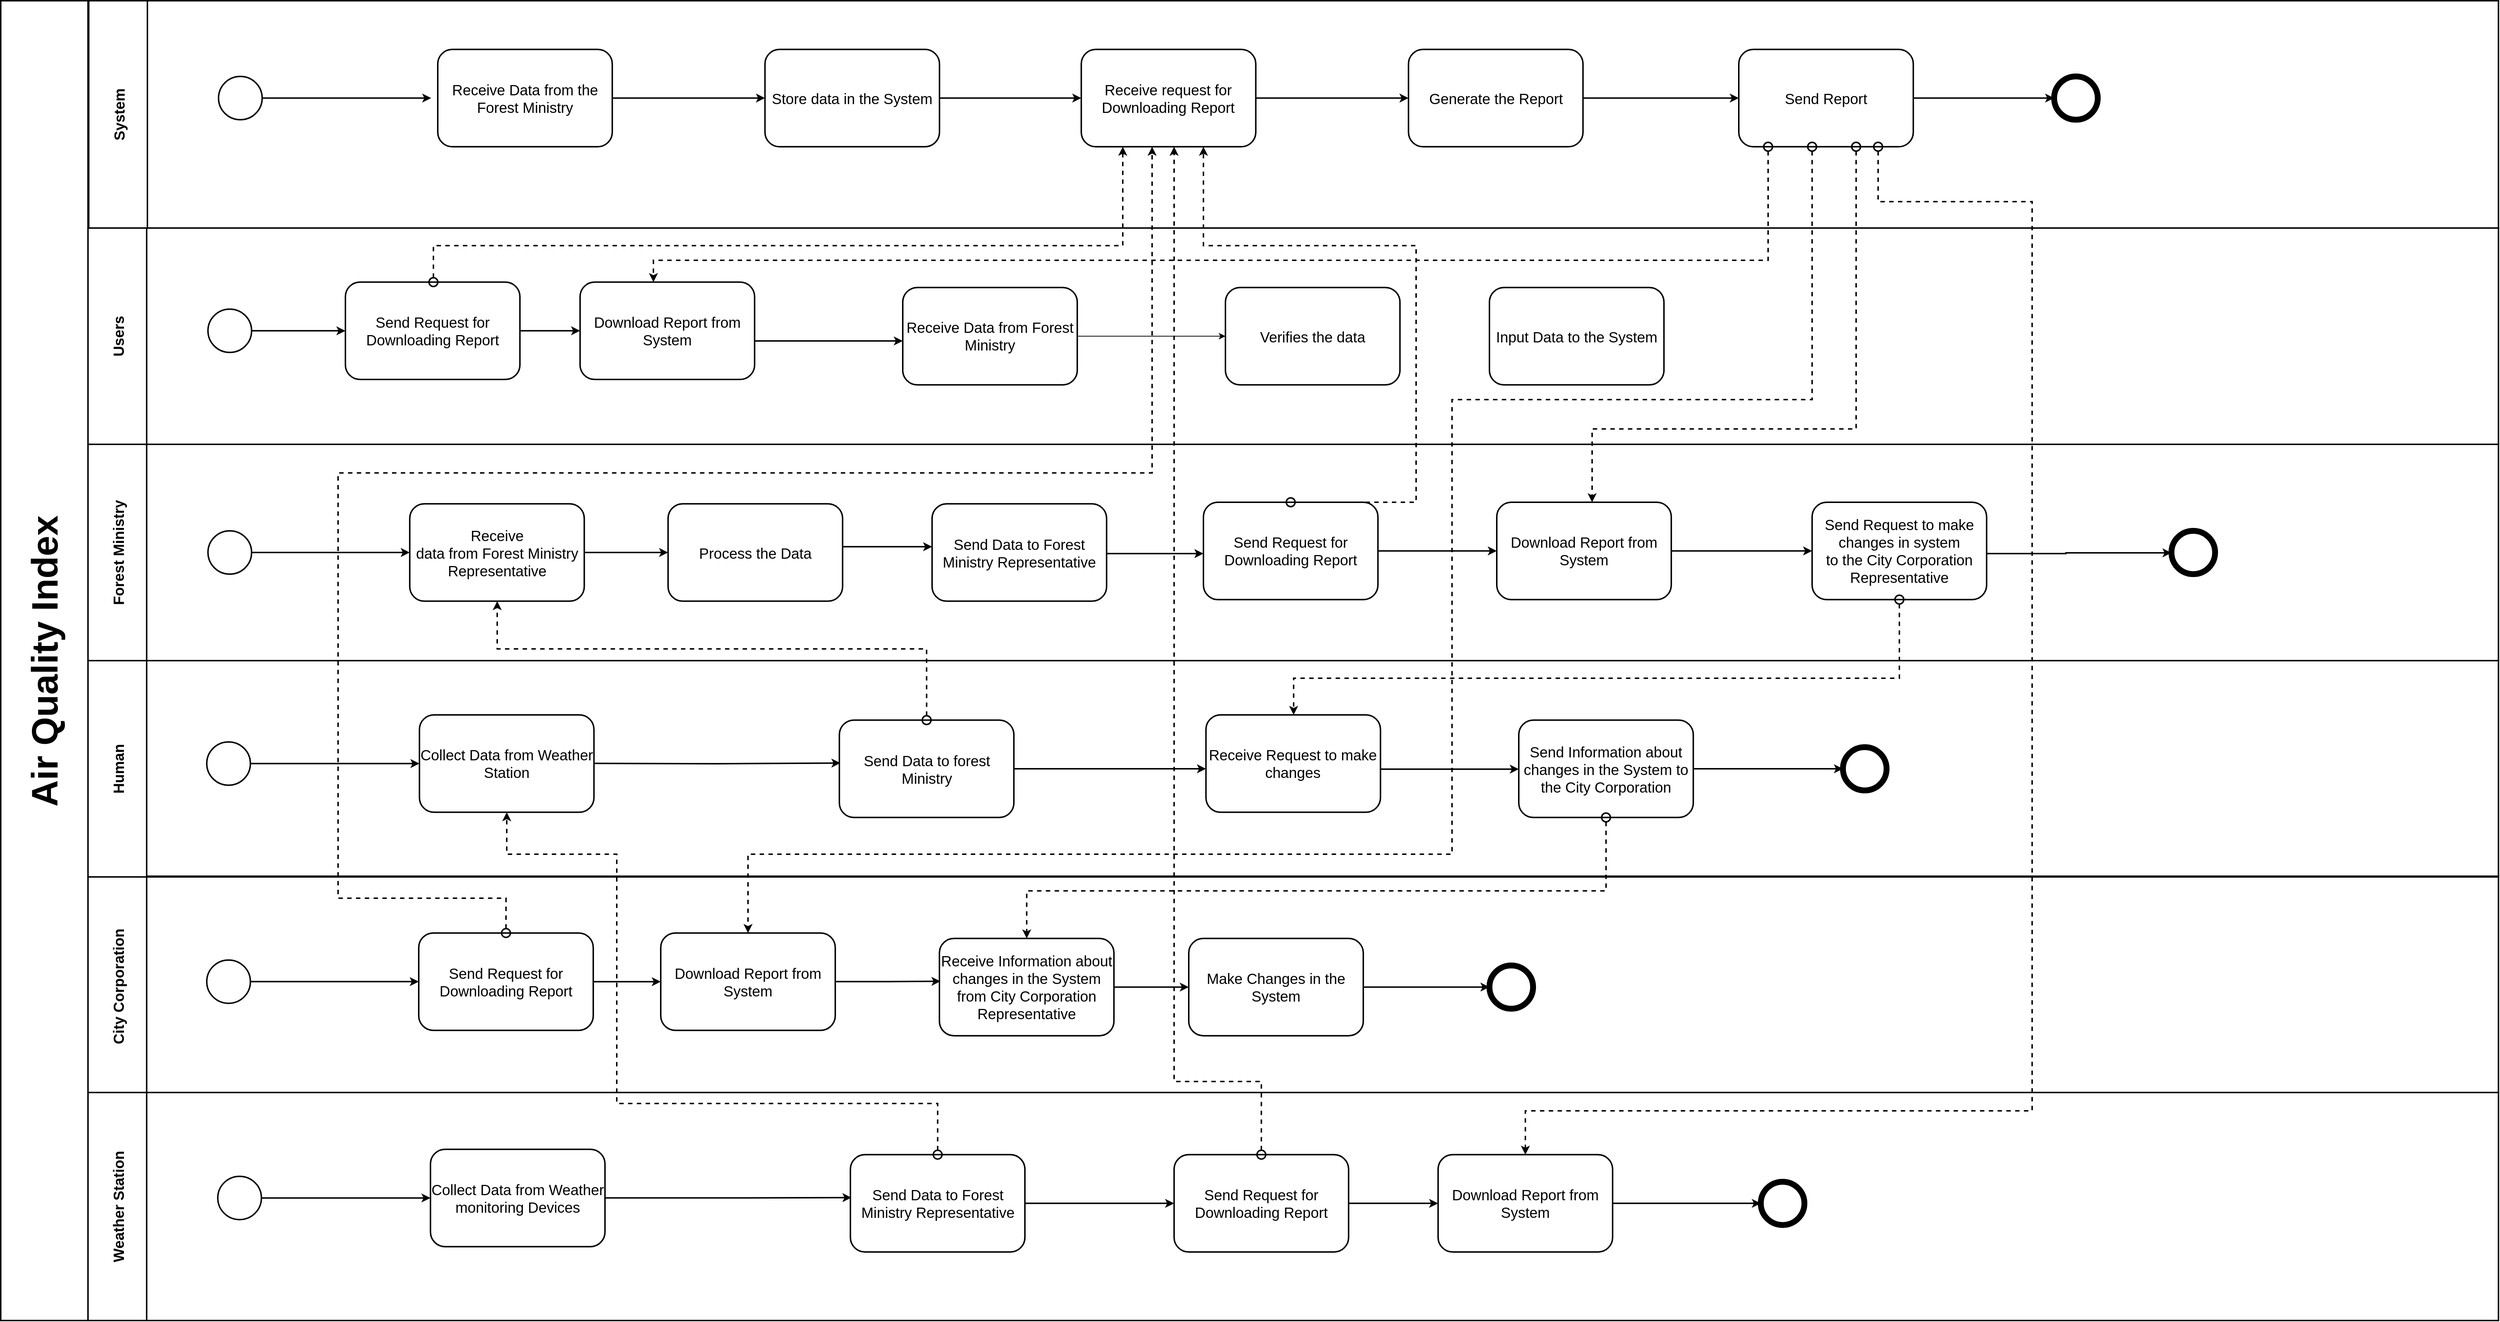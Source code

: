 <mxfile version="20.2.7" type="github">
  <diagram id="EGwHfUXkq1iX7QBWrGjY" name="Page-1">
    <mxGraphModel dx="5774" dy="4311" grid="1" gridSize="10" guides="1" tooltips="1" connect="1" arrows="1" fold="1" page="1" pageScale="1" pageWidth="850" pageHeight="1100" math="0" shadow="0">
      <root>
        <mxCell id="0" />
        <mxCell id="1" parent="0" />
        <mxCell id="iRim4rE5BtQ3diBmJA8j-1" value="Users" style="swimlane;horizontal=0;startSize=80;strokeWidth=2;fontSize=20;" vertex="1" parent="1">
          <mxGeometry x="288.983" y="-444" width="3286.907" height="295" as="geometry" />
        </mxCell>
        <mxCell id="iRim4rE5BtQ3diBmJA8j-2" style="edgeStyle=orthogonalEdgeStyle;shape=connector;rounded=0;orthogonalLoop=1;jettySize=auto;html=1;exitX=1;exitY=0.5;exitDx=0;exitDy=0;exitPerimeter=0;labelBackgroundColor=default;fontFamily=Helvetica;fontSize=11;fontColor=default;startArrow=none;startFill=0;endArrow=classic;strokeColor=default;strokeWidth=2;" edge="1" parent="iRim4rE5BtQ3diBmJA8j-1" source="iRim4rE5BtQ3diBmJA8j-3" target="iRim4rE5BtQ3diBmJA8j-7">
          <mxGeometry relative="1" as="geometry" />
        </mxCell>
        <mxCell id="iRim4rE5BtQ3diBmJA8j-3" value="" style="strokeWidth=2;html=1;shape=mxgraph.flowchart.start_2;whiteSpace=wrap;" vertex="1" parent="iRim4rE5BtQ3diBmJA8j-1">
          <mxGeometry x="163.602" y="110.625" width="59.492" height="59" as="geometry" />
        </mxCell>
        <mxCell id="iRim4rE5BtQ3diBmJA8j-4" value="&lt;span style=&quot;font-size: 20px;&quot;&gt;Download Report from System&lt;/span&gt;" style="rounded=1;whiteSpace=wrap;html=1;strokeWidth=2;" vertex="1" parent="iRim4rE5BtQ3diBmJA8j-1">
          <mxGeometry x="671.017" y="73.75" width="237.966" height="132.75" as="geometry" />
        </mxCell>
        <mxCell id="iRim4rE5BtQ3diBmJA8j-5" style="edgeStyle=orthogonalEdgeStyle;rounded=0;orthogonalLoop=1;jettySize=auto;html=1;strokeWidth=2;" edge="1" parent="iRim4rE5BtQ3diBmJA8j-1" source="iRim4rE5BtQ3diBmJA8j-4" target="iRim4rE5BtQ3diBmJA8j-9">
          <mxGeometry relative="1" as="geometry">
            <mxPoint x="1081.017" y="144" as="targetPoint" />
            <Array as="points">
              <mxPoint x="1081" y="154" />
              <mxPoint x="1081" y="154" />
            </Array>
          </mxGeometry>
        </mxCell>
        <mxCell id="iRim4rE5BtQ3diBmJA8j-6" style="edgeStyle=orthogonalEdgeStyle;shape=connector;rounded=0;orthogonalLoop=1;jettySize=auto;html=1;exitX=1;exitY=0.5;exitDx=0;exitDy=0;entryX=0;entryY=0.5;entryDx=0;entryDy=0;labelBackgroundColor=default;fontFamily=Helvetica;fontSize=11;fontColor=default;startArrow=none;startFill=0;endArrow=classic;strokeColor=default;strokeWidth=2;" edge="1" parent="iRim4rE5BtQ3diBmJA8j-1" source="iRim4rE5BtQ3diBmJA8j-7" target="iRim4rE5BtQ3diBmJA8j-4">
          <mxGeometry relative="1" as="geometry" />
        </mxCell>
        <mxCell id="iRim4rE5BtQ3diBmJA8j-7" value="&lt;span style=&quot;font-size: 20px;&quot;&gt;Send Request for Downloading Report&lt;/span&gt;" style="rounded=1;whiteSpace=wrap;html=1;strokeWidth=2;" vertex="1" parent="iRim4rE5BtQ3diBmJA8j-1">
          <mxGeometry x="351.013" y="73.75" width="237.966" height="132.75" as="geometry" />
        </mxCell>
        <mxCell id="iRim4rE5BtQ3diBmJA8j-8" style="edgeStyle=orthogonalEdgeStyle;rounded=0;orthogonalLoop=1;jettySize=auto;html=1;exitX=1;exitY=0.5;exitDx=0;exitDy=0;" edge="1" parent="iRim4rE5BtQ3diBmJA8j-1" source="iRim4rE5BtQ3diBmJA8j-9" target="iRim4rE5BtQ3diBmJA8j-10">
          <mxGeometry relative="1" as="geometry" />
        </mxCell>
        <mxCell id="iRim4rE5BtQ3diBmJA8j-9" value="&lt;span style=&quot;font-size: 20px;&quot;&gt;Receive Data from Forest Ministry&lt;/span&gt;" style="rounded=1;whiteSpace=wrap;html=1;strokeWidth=2;" vertex="1" parent="iRim4rE5BtQ3diBmJA8j-1">
          <mxGeometry x="1111.017" y="81.12" width="237.966" height="132.75" as="geometry" />
        </mxCell>
        <mxCell id="iRim4rE5BtQ3diBmJA8j-10" value="&lt;span style=&quot;font-size: 20px;&quot;&gt;Verifies the data&lt;/span&gt;" style="rounded=1;whiteSpace=wrap;html=1;strokeWidth=2;" vertex="1" parent="iRim4rE5BtQ3diBmJA8j-1">
          <mxGeometry x="1551.017" y="81.13" width="237.966" height="132.75" as="geometry" />
        </mxCell>
        <mxCell id="iRim4rE5BtQ3diBmJA8j-11" value="&lt;span style=&quot;font-size: 20px;&quot;&gt;Input Data to the System&lt;/span&gt;" style="rounded=1;whiteSpace=wrap;html=1;strokeWidth=2;" vertex="1" parent="iRim4rE5BtQ3diBmJA8j-1">
          <mxGeometry x="1911.017" y="81.13" width="237.966" height="132.75" as="geometry" />
        </mxCell>
        <mxCell id="iRim4rE5BtQ3diBmJA8j-12" value="Weather Station" style="swimlane;horizontal=0;startSize=80;fillStyle=solid;strokeWidth=2;fontSize=20;fontStyle=1" vertex="1" parent="1">
          <mxGeometry x="288.983" y="735" width="3286.91" height="311" as="geometry" />
        </mxCell>
        <mxCell id="iRim4rE5BtQ3diBmJA8j-13" style="edgeStyle=orthogonalEdgeStyle;rounded=0;orthogonalLoop=1;jettySize=auto;html=1;entryX=0;entryY=0.5;entryDx=0;entryDy=0;strokeWidth=2;" edge="1" parent="iRim4rE5BtQ3diBmJA8j-12" source="iRim4rE5BtQ3diBmJA8j-14" target="iRim4rE5BtQ3diBmJA8j-16">
          <mxGeometry relative="1" as="geometry" />
        </mxCell>
        <mxCell id="iRim4rE5BtQ3diBmJA8j-14" value="" style="strokeWidth=2;html=1;shape=mxgraph.flowchart.start_2;whiteSpace=wrap;" vertex="1" parent="iRim4rE5BtQ3diBmJA8j-12">
          <mxGeometry x="176.987" y="114.313" width="59.492" height="59" as="geometry" />
        </mxCell>
        <mxCell id="iRim4rE5BtQ3diBmJA8j-15" style="edgeStyle=orthogonalEdgeStyle;rounded=0;orthogonalLoop=1;jettySize=auto;html=1;entryX=0.006;entryY=0.441;entryDx=0;entryDy=0;entryPerimeter=0;strokeWidth=2;" edge="1" parent="iRim4rE5BtQ3diBmJA8j-12" source="iRim4rE5BtQ3diBmJA8j-16" target="iRim4rE5BtQ3diBmJA8j-18">
          <mxGeometry relative="1" as="geometry" />
        </mxCell>
        <mxCell id="iRim4rE5BtQ3diBmJA8j-16" value="&lt;font style=&quot;font-size: 20px;&quot;&gt;Collect Data from Weather monitoring Devices&lt;/font&gt;" style="rounded=1;whiteSpace=wrap;html=1;strokeWidth=2;" vertex="1" parent="iRim4rE5BtQ3diBmJA8j-12">
          <mxGeometry x="467.008" y="77.438" width="237.966" height="132.75" as="geometry" />
        </mxCell>
        <mxCell id="iRim4rE5BtQ3diBmJA8j-17" style="edgeStyle=orthogonalEdgeStyle;rounded=0;orthogonalLoop=1;jettySize=auto;html=1;strokeWidth=2;" edge="1" parent="iRim4rE5BtQ3diBmJA8j-12" source="iRim4rE5BtQ3diBmJA8j-18" target="iRim4rE5BtQ3diBmJA8j-21">
          <mxGeometry relative="1" as="geometry">
            <mxPoint x="1502.16" y="150.845" as="targetPoint" />
          </mxGeometry>
        </mxCell>
        <mxCell id="iRim4rE5BtQ3diBmJA8j-18" value="&lt;font style=&quot;font-size: 20px;&quot;&gt;Send Data to Forest Ministry Representative&lt;/font&gt;" style="rounded=1;whiteSpace=wrap;html=1;strokeWidth=2;" vertex="1" parent="iRim4rE5BtQ3diBmJA8j-12">
          <mxGeometry x="1039.614" y="84.812" width="237.966" height="132.75" as="geometry" />
        </mxCell>
        <mxCell id="iRim4rE5BtQ3diBmJA8j-19" value="&lt;font style=&quot;font-size: 20px;&quot;&gt;Download Report from System&lt;/font&gt;" style="rounded=1;whiteSpace=wrap;html=1;strokeWidth=2;" vertex="1" parent="iRim4rE5BtQ3diBmJA8j-12">
          <mxGeometry x="1841.013" y="84.81" width="237.966" height="132.75" as="geometry" />
        </mxCell>
        <mxCell id="iRim4rE5BtQ3diBmJA8j-20" style="edgeStyle=orthogonalEdgeStyle;rounded=0;orthogonalLoop=1;jettySize=auto;html=1;strokeWidth=2;" edge="1" parent="iRim4rE5BtQ3diBmJA8j-12" source="iRim4rE5BtQ3diBmJA8j-19" target="iRim4rE5BtQ3diBmJA8j-23">
          <mxGeometry relative="1" as="geometry">
            <mxPoint x="2242.447" y="150.728" as="targetPoint" />
          </mxGeometry>
        </mxCell>
        <mxCell id="iRim4rE5BtQ3diBmJA8j-21" value="&lt;font style=&quot;font-size: 20px;&quot;&gt;Send Request for Downloading Report&lt;/font&gt;" style="rounded=1;whiteSpace=wrap;html=1;strokeWidth=2;" vertex="1" parent="iRim4rE5BtQ3diBmJA8j-12">
          <mxGeometry x="1481.013" y="84.81" width="237.966" height="132.75" as="geometry" />
        </mxCell>
        <mxCell id="iRim4rE5BtQ3diBmJA8j-22" style="edgeStyle=orthogonalEdgeStyle;rounded=0;orthogonalLoop=1;jettySize=auto;html=1;strokeWidth=2;" edge="1" parent="iRim4rE5BtQ3diBmJA8j-12" source="iRim4rE5BtQ3diBmJA8j-21" target="iRim4rE5BtQ3diBmJA8j-19">
          <mxGeometry relative="1" as="geometry">
            <mxPoint x="1482.036" y="-278.965" as="sourcePoint" />
            <mxPoint x="1532.034" y="-272.63" as="targetPoint" />
          </mxGeometry>
        </mxCell>
        <mxCell id="iRim4rE5BtQ3diBmJA8j-23" value="" style="strokeWidth=8;html=1;shape=mxgraph.flowchart.start_2;whiteSpace=wrap;" vertex="1" parent="iRim4rE5BtQ3diBmJA8j-12">
          <mxGeometry x="2281.021" y="121.69" width="59.492" height="59" as="geometry" />
        </mxCell>
        <mxCell id="iRim4rE5BtQ3diBmJA8j-24" value="City Corporation " style="swimlane;horizontal=0;startSize=80;strokeWidth=2;fontSize=20;" vertex="1" parent="1">
          <mxGeometry x="288.983" y="440" width="3286.907" height="295" as="geometry" />
        </mxCell>
        <mxCell id="iRim4rE5BtQ3diBmJA8j-25" value="" style="strokeWidth=2;html=1;shape=mxgraph.flowchart.start_2;whiteSpace=wrap;" vertex="1" parent="iRim4rE5BtQ3diBmJA8j-24">
          <mxGeometry x="161.952" y="114.315" width="59.492" height="59" as="geometry" />
        </mxCell>
        <mxCell id="iRim4rE5BtQ3diBmJA8j-26" value="" style="strokeWidth=8;html=1;shape=mxgraph.flowchart.start_2;whiteSpace=wrap;" vertex="1" parent="iRim4rE5BtQ3diBmJA8j-24">
          <mxGeometry x="1911.021" y="121.69" width="59.492" height="59" as="geometry" />
        </mxCell>
        <mxCell id="iRim4rE5BtQ3diBmJA8j-27" value="&lt;font style=&quot;font-size: 20px;&quot;&gt;Download Report from System&lt;/font&gt;" style="rounded=1;whiteSpace=wrap;html=1;strokeWidth=2;" vertex="1" parent="iRim4rE5BtQ3diBmJA8j-24">
          <mxGeometry x="781.013" y="77.44" width="237.966" height="132.75" as="geometry" />
        </mxCell>
        <mxCell id="iRim4rE5BtQ3diBmJA8j-28" style="edgeStyle=orthogonalEdgeStyle;rounded=0;orthogonalLoop=1;jettySize=auto;html=1;strokeWidth=2;" edge="1" parent="iRim4rE5BtQ3diBmJA8j-24" source="iRim4rE5BtQ3diBmJA8j-25" target="iRim4rE5BtQ3diBmJA8j-34">
          <mxGeometry relative="1" as="geometry">
            <mxPoint x="411.017" y="144" as="targetPoint" />
          </mxGeometry>
        </mxCell>
        <mxCell id="iRim4rE5BtQ3diBmJA8j-29" style="edgeStyle=orthogonalEdgeStyle;rounded=0;orthogonalLoop=1;jettySize=auto;html=1;strokeWidth=2;" edge="1" parent="iRim4rE5BtQ3diBmJA8j-24" source="iRim4rE5BtQ3diBmJA8j-30" target="iRim4rE5BtQ3diBmJA8j-32">
          <mxGeometry relative="1" as="geometry">
            <mxPoint x="1501.017" y="151" as="targetPoint" />
          </mxGeometry>
        </mxCell>
        <mxCell id="iRim4rE5BtQ3diBmJA8j-30" value="&lt;font style=&quot;font-size: 20px;&quot;&gt;Receive Information about changes in the System from City Corporation Representative&lt;/font&gt;" style="rounded=1;whiteSpace=wrap;html=1;strokeWidth=2;" vertex="1" parent="iRim4rE5BtQ3diBmJA8j-24">
          <mxGeometry x="1161.019" y="84.815" width="237.966" height="132.75" as="geometry" />
        </mxCell>
        <mxCell id="iRim4rE5BtQ3diBmJA8j-31" style="edgeStyle=orthogonalEdgeStyle;rounded=0;orthogonalLoop=1;jettySize=auto;html=1;entryX=0.006;entryY=0.441;entryDx=0;entryDy=0;entryPerimeter=0;strokeWidth=2;" edge="1" parent="iRim4rE5BtQ3diBmJA8j-24" source="iRim4rE5BtQ3diBmJA8j-27" target="iRim4rE5BtQ3diBmJA8j-30">
          <mxGeometry relative="1" as="geometry" />
        </mxCell>
        <mxCell id="iRim4rE5BtQ3diBmJA8j-32" value="&lt;font style=&quot;font-size: 20px;&quot;&gt;Make Changes in the System&lt;/font&gt;" style="rounded=1;whiteSpace=wrap;html=1;strokeWidth=2;" vertex="1" parent="iRim4rE5BtQ3diBmJA8j-24">
          <mxGeometry x="1501.019" y="84.815" width="237.966" height="132.75" as="geometry" />
        </mxCell>
        <mxCell id="iRim4rE5BtQ3diBmJA8j-33" style="edgeStyle=orthogonalEdgeStyle;rounded=0;orthogonalLoop=1;jettySize=auto;html=1;strokeWidth=2;" edge="1" parent="iRim4rE5BtQ3diBmJA8j-24" source="iRim4rE5BtQ3diBmJA8j-32" target="iRim4rE5BtQ3diBmJA8j-26">
          <mxGeometry relative="1" as="geometry">
            <mxPoint x="1751.015" y="150.6" as="sourcePoint" />
            <mxPoint x="1891.017" y="151" as="targetPoint" />
          </mxGeometry>
        </mxCell>
        <mxCell id="iRim4rE5BtQ3diBmJA8j-34" value="&lt;font style=&quot;font-size: 20px;&quot;&gt;Send Request for Downloading Report&lt;/font&gt;" style="rounded=1;whiteSpace=wrap;html=1;strokeWidth=2;" vertex="1" parent="iRim4rE5BtQ3diBmJA8j-24">
          <mxGeometry x="451.013" y="77.44" width="237.966" height="132.75" as="geometry" />
        </mxCell>
        <mxCell id="iRim4rE5BtQ3diBmJA8j-35" style="edgeStyle=orthogonalEdgeStyle;rounded=0;orthogonalLoop=1;jettySize=auto;html=1;strokeWidth=2;" edge="1" parent="iRim4rE5BtQ3diBmJA8j-24" source="iRim4rE5BtQ3diBmJA8j-34" target="iRim4rE5BtQ3diBmJA8j-27">
          <mxGeometry relative="1" as="geometry">
            <mxPoint x="711.019" y="153.665" as="sourcePoint" />
            <mxPoint x="761.017" y="160" as="targetPoint" />
          </mxGeometry>
        </mxCell>
        <mxCell id="iRim4rE5BtQ3diBmJA8j-36" value="Human" style="swimlane;horizontal=0;startSize=80;strokeWidth=2;fontSize=20;" vertex="1" parent="1">
          <mxGeometry x="288.983" y="146" width="3286.907" height="295" as="geometry" />
        </mxCell>
        <mxCell id="iRim4rE5BtQ3diBmJA8j-37" value="" style="strokeWidth=2;html=1;shape=mxgraph.flowchart.start_2;whiteSpace=wrap;" vertex="1" parent="iRim4rE5BtQ3diBmJA8j-36">
          <mxGeometry x="161.952" y="110.875" width="59.492" height="59" as="geometry" />
        </mxCell>
        <mxCell id="iRim4rE5BtQ3diBmJA8j-38" style="edgeStyle=orthogonalEdgeStyle;rounded=0;orthogonalLoop=1;jettySize=auto;html=1;entryX=0;entryY=0.5;entryDx=0;entryDy=0;strokeWidth=2;" edge="1" parent="iRim4rE5BtQ3diBmJA8j-36" source="iRim4rE5BtQ3diBmJA8j-37" target="iRim4rE5BtQ3diBmJA8j-39">
          <mxGeometry relative="1" as="geometry" />
        </mxCell>
        <mxCell id="iRim4rE5BtQ3diBmJA8j-39" value="&lt;font style=&quot;font-size: 20px;&quot;&gt;Collect Data from Weather Station&lt;/font&gt;" style="rounded=1;whiteSpace=wrap;html=1;strokeWidth=2;" vertex="1" parent="iRim4rE5BtQ3diBmJA8j-36">
          <mxGeometry x="451.973" y="74.0" width="237.966" height="132.75" as="geometry" />
        </mxCell>
        <mxCell id="iRim4rE5BtQ3diBmJA8j-40" style="edgeStyle=orthogonalEdgeStyle;rounded=0;orthogonalLoop=1;jettySize=auto;html=1;entryX=0.006;entryY=0.441;entryDx=0;entryDy=0;entryPerimeter=0;strokeWidth=2;" edge="1" parent="iRim4rE5BtQ3diBmJA8j-36" target="iRim4rE5BtQ3diBmJA8j-41">
          <mxGeometry relative="1" as="geometry">
            <mxPoint x="689.939" y="140.075" as="sourcePoint" />
          </mxGeometry>
        </mxCell>
        <mxCell id="iRim4rE5BtQ3diBmJA8j-41" value="&lt;font style=&quot;font-size: 20px;&quot;&gt;Send Data to forest Ministry&lt;/font&gt;" style="rounded=1;whiteSpace=wrap;html=1;strokeWidth=2;" vertex="1" parent="iRim4rE5BtQ3diBmJA8j-36">
          <mxGeometry x="1024.579" y="81.125" width="237.966" height="132.75" as="geometry" />
        </mxCell>
        <mxCell id="iRim4rE5BtQ3diBmJA8j-42" value="&lt;font style=&quot;font-size: 20px;&quot;&gt;Receive Request to make changes&lt;/font&gt;" style="rounded=1;whiteSpace=wrap;html=1;strokeWidth=2;" vertex="1" parent="iRim4rE5BtQ3diBmJA8j-36">
          <mxGeometry x="1524.469" y="74.005" width="237.966" height="132.75" as="geometry" />
        </mxCell>
        <mxCell id="iRim4rE5BtQ3diBmJA8j-43" style="edgeStyle=orthogonalEdgeStyle;rounded=0;orthogonalLoop=1;jettySize=auto;html=1;strokeWidth=2;" edge="1" parent="iRim4rE5BtQ3diBmJA8j-36" source="iRim4rE5BtQ3diBmJA8j-41" target="iRim4rE5BtQ3diBmJA8j-42">
          <mxGeometry relative="1" as="geometry">
            <mxPoint x="1281.019" y="150.235" as="sourcePoint" />
            <mxPoint x="1481.017" y="164" as="targetPoint" />
            <Array as="points">
              <mxPoint x="1451" y="148" />
              <mxPoint x="1451" y="148" />
            </Array>
          </mxGeometry>
        </mxCell>
        <mxCell id="iRim4rE5BtQ3diBmJA8j-44" value="&lt;font style=&quot;font-size: 20px;&quot;&gt;Send Information about changes in the System to the City Corporation&lt;/font&gt;" style="rounded=1;whiteSpace=wrap;html=1;strokeWidth=2;" vertex="1" parent="iRim4rE5BtQ3diBmJA8j-36">
          <mxGeometry x="1951.019" y="81.125" width="237.966" height="132.75" as="geometry" />
        </mxCell>
        <mxCell id="iRim4rE5BtQ3diBmJA8j-45" style="edgeStyle=orthogonalEdgeStyle;rounded=0;orthogonalLoop=1;jettySize=auto;html=1;strokeWidth=2;" edge="1" parent="iRim4rE5BtQ3diBmJA8j-36" source="iRim4rE5BtQ3diBmJA8j-42" target="iRim4rE5BtQ3diBmJA8j-44">
          <mxGeometry relative="1" as="geometry">
            <mxPoint x="1791.015" y="146.781" as="sourcePoint" />
            <mxPoint x="1908.017" y="154" as="targetPoint" />
            <Array as="points">
              <mxPoint x="1811" y="148" />
              <mxPoint x="1811" y="148" />
            </Array>
          </mxGeometry>
        </mxCell>
        <mxCell id="iRim4rE5BtQ3diBmJA8j-46" value="" style="strokeWidth=8;html=1;shape=mxgraph.flowchart.start_2;whiteSpace=wrap;" vertex="1" parent="iRim4rE5BtQ3diBmJA8j-36">
          <mxGeometry x="2393.051" y="118.0" width="59.492" height="59" as="geometry" />
        </mxCell>
        <mxCell id="iRim4rE5BtQ3diBmJA8j-47" style="edgeStyle=orthogonalEdgeStyle;rounded=0;orthogonalLoop=1;jettySize=auto;html=1;strokeWidth=2;" edge="1" parent="iRim4rE5BtQ3diBmJA8j-36" source="iRim4rE5BtQ3diBmJA8j-44" target="iRim4rE5BtQ3diBmJA8j-46">
          <mxGeometry relative="1" as="geometry">
            <mxPoint x="2221.015" y="147.453" as="sourcePoint" />
            <mxPoint x="2084.064" y="-292.69" as="targetPoint" />
          </mxGeometry>
        </mxCell>
        <mxCell id="iRim4rE5BtQ3diBmJA8j-48" style="edgeStyle=orthogonalEdgeStyle;rounded=0;orthogonalLoop=1;jettySize=auto;html=1;dashed=1;startArrow=oval;startFill=0;endArrow=classic;endFill=1;strokeWidth=2;startSize=12;" edge="1" parent="1" source="iRim4rE5BtQ3diBmJA8j-18" target="iRim4rE5BtQ3diBmJA8j-39">
          <mxGeometry relative="1" as="geometry">
            <Array as="points">
              <mxPoint x="1447.983" y="750" />
              <mxPoint x="1009.983" y="750" />
              <mxPoint x="1009.983" y="410" />
              <mxPoint x="859.983" y="410" />
            </Array>
            <mxPoint x="251.017" y="234" as="targetPoint" />
          </mxGeometry>
        </mxCell>
        <mxCell id="iRim4rE5BtQ3diBmJA8j-49" style="edgeStyle=orthogonalEdgeStyle;rounded=0;orthogonalLoop=1;jettySize=auto;html=1;exitX=0.5;exitY=1;exitDx=0;exitDy=0;dashed=1;startArrow=oval;startFill=0;startSize=12;sourcePerimeterSpacing=0;strokeWidth=2;" edge="1" parent="1" source="iRim4rE5BtQ3diBmJA8j-44" target="iRim4rE5BtQ3diBmJA8j-30">
          <mxGeometry relative="1" as="geometry">
            <Array as="points">
              <mxPoint x="2358.983" y="460" />
              <mxPoint x="1568.983" y="460" />
            </Array>
          </mxGeometry>
        </mxCell>
        <mxCell id="iRim4rE5BtQ3diBmJA8j-50" value="Forest Ministry" style="swimlane;horizontal=0;startSize=80;strokeWidth=2;fontSize=20;rounded=0;swimlaneLine=1;" vertex="1" parent="1">
          <mxGeometry x="288.983" y="-149" width="3286.907" height="295" as="geometry">
            <mxRectangle x="880" y="360" width="40" height="150" as="alternateBounds" />
          </mxGeometry>
        </mxCell>
        <mxCell id="iRim4rE5BtQ3diBmJA8j-51" style="edgeStyle=orthogonalEdgeStyle;rounded=0;orthogonalLoop=1;jettySize=auto;html=1;strokeWidth=2;" edge="1" parent="iRim4rE5BtQ3diBmJA8j-50" source="iRim4rE5BtQ3diBmJA8j-59" target="iRim4rE5BtQ3diBmJA8j-63">
          <mxGeometry relative="1" as="geometry">
            <mxPoint x="2341.017" y="145.38" as="targetPoint" />
            <mxPoint x="2111.017" y="149" as="sourcePoint" />
          </mxGeometry>
        </mxCell>
        <mxCell id="iRim4rE5BtQ3diBmJA8j-52" value="&lt;font style=&quot;font-size: 20px;&quot;&gt;Send Data to Forest Ministry Representative&lt;/font&gt;" style="rounded=1;whiteSpace=wrap;html=1;strokeWidth=2;" vertex="1" parent="iRim4rE5BtQ3diBmJA8j-50">
          <mxGeometry x="1151.012" y="81.125" width="237.966" height="132.75" as="geometry" />
        </mxCell>
        <mxCell id="iRim4rE5BtQ3diBmJA8j-53" style="edgeStyle=orthogonalEdgeStyle;rounded=0;orthogonalLoop=1;jettySize=auto;html=1;entryX=0;entryY=0.5;entryDx=0;entryDy=0;strokeWidth=2;" edge="1" parent="iRim4rE5BtQ3diBmJA8j-50" source="iRim4rE5BtQ3diBmJA8j-58" target="iRim4rE5BtQ3diBmJA8j-57">
          <mxGeometry relative="1" as="geometry" />
        </mxCell>
        <mxCell id="iRim4rE5BtQ3diBmJA8j-54" style="edgeStyle=orthogonalEdgeStyle;rounded=0;orthogonalLoop=1;jettySize=auto;html=1;exitX=1;exitY=0.441;exitDx=0;exitDy=0;exitPerimeter=0;strokeWidth=2;" edge="1" parent="iRim4rE5BtQ3diBmJA8j-50" source="iRim4rE5BtQ3diBmJA8j-55" target="iRim4rE5BtQ3diBmJA8j-52">
          <mxGeometry relative="1" as="geometry">
            <mxPoint x="1181.017" y="140" as="targetPoint" />
            <Array as="points">
              <mxPoint x="1190" y="140" />
              <mxPoint x="1190" y="147" />
            </Array>
          </mxGeometry>
        </mxCell>
        <mxCell id="iRim4rE5BtQ3diBmJA8j-55" value="&lt;font style=&quot;font-size: 20px;&quot;&gt;Process the Data&lt;/font&gt;" style="rounded=1;whiteSpace=wrap;html=1;strokeWidth=2;" vertex="1" parent="iRim4rE5BtQ3diBmJA8j-50">
          <mxGeometry x="791.014" y="81.125" width="237.966" height="132.75" as="geometry" />
        </mxCell>
        <mxCell id="iRim4rE5BtQ3diBmJA8j-56" style="edgeStyle=orthogonalEdgeStyle;rounded=0;orthogonalLoop=1;jettySize=auto;html=1;exitX=1;exitY=0.5;exitDx=0;exitDy=0;entryX=0;entryY=0.5;entryDx=0;entryDy=0;fontSize=27;strokeWidth=2;" edge="1" parent="iRim4rE5BtQ3diBmJA8j-50" source="iRim4rE5BtQ3diBmJA8j-57" target="iRim4rE5BtQ3diBmJA8j-55">
          <mxGeometry relative="1" as="geometry" />
        </mxCell>
        <mxCell id="iRim4rE5BtQ3diBmJA8j-57" value="&lt;span style=&quot;font-size: 20px;&quot;&gt;Receive&lt;br&gt;data from Forest Ministry Representative&lt;/span&gt;" style="rounded=1;whiteSpace=wrap;html=1;strokeWidth=2;" vertex="1" parent="iRim4rE5BtQ3diBmJA8j-50">
          <mxGeometry x="438.75" y="81.125" width="237.966" height="132.75" as="geometry" />
        </mxCell>
        <mxCell id="iRim4rE5BtQ3diBmJA8j-58" value="" style="strokeWidth=2;html=1;shape=mxgraph.flowchart.start_2;whiteSpace=wrap;" vertex="1" parent="iRim4rE5BtQ3diBmJA8j-50">
          <mxGeometry x="163.602" y="118" width="59.492" height="59" as="geometry" />
        </mxCell>
        <mxCell id="iRim4rE5BtQ3diBmJA8j-59" value="&lt;font style=&quot;font-size: 20px;&quot;&gt;Download Report from System&lt;/font&gt;" style="rounded=1;whiteSpace=wrap;html=1;strokeWidth=2;" vertex="1" parent="iRim4rE5BtQ3diBmJA8j-50">
          <mxGeometry x="1921.013" y="79" width="237.966" height="132.75" as="geometry" />
        </mxCell>
        <mxCell id="iRim4rE5BtQ3diBmJA8j-60" value="&lt;font style=&quot;font-size: 20px;&quot;&gt;Send Request for Downloading Report&lt;/font&gt;" style="rounded=1;whiteSpace=wrap;html=1;strokeWidth=2;" vertex="1" parent="iRim4rE5BtQ3diBmJA8j-50">
          <mxGeometry x="1521.013" y="79" width="237.966" height="132.75" as="geometry" />
        </mxCell>
        <mxCell id="iRim4rE5BtQ3diBmJA8j-61" style="edgeStyle=orthogonalEdgeStyle;rounded=0;orthogonalLoop=1;jettySize=auto;html=1;strokeWidth=2;" edge="1" parent="iRim4rE5BtQ3diBmJA8j-50" source="iRim4rE5BtQ3diBmJA8j-60" target="iRim4rE5BtQ3diBmJA8j-59">
          <mxGeometry relative="1" as="geometry">
            <mxPoint x="1861.017" y="139" as="targetPoint" />
            <mxPoint x="1771.019" y="144.79" as="sourcePoint" />
          </mxGeometry>
        </mxCell>
        <mxCell id="iRim4rE5BtQ3diBmJA8j-62" style="edgeStyle=orthogonalEdgeStyle;rounded=0;orthogonalLoop=1;jettySize=auto;html=1;strokeWidth=2;" edge="1" parent="iRim4rE5BtQ3diBmJA8j-50" source="iRim4rE5BtQ3diBmJA8j-52" target="iRim4rE5BtQ3diBmJA8j-60">
          <mxGeometry relative="1" as="geometry">
            <mxPoint x="1471.017" y="179" as="targetPoint" />
            <mxPoint x="1401.019" y="149.025" as="sourcePoint" />
            <Array as="points">
              <mxPoint x="1471" y="149" />
              <mxPoint x="1471" y="149" />
            </Array>
          </mxGeometry>
        </mxCell>
        <mxCell id="iRim4rE5BtQ3diBmJA8j-63" value="&lt;font style=&quot;font-size: 20px;&quot;&gt;Send Request to make changes in system &lt;br&gt;to the City Corporation Representative&lt;/font&gt;" style="rounded=1;whiteSpace=wrap;html=1;strokeWidth=2;" vertex="1" parent="iRim4rE5BtQ3diBmJA8j-50">
          <mxGeometry x="2351.013" y="79" width="237.966" height="132.75" as="geometry" />
        </mxCell>
        <mxCell id="iRim4rE5BtQ3diBmJA8j-64" value="" style="strokeWidth=8;html=1;shape=mxgraph.flowchart.start_2;whiteSpace=wrap;" vertex="1" parent="iRim4rE5BtQ3diBmJA8j-50">
          <mxGeometry x="2841.021" y="118" width="59.492" height="59" as="geometry" />
        </mxCell>
        <mxCell id="iRim4rE5BtQ3diBmJA8j-65" style="edgeStyle=orthogonalEdgeStyle;rounded=0;orthogonalLoop=1;jettySize=auto;html=1;strokeWidth=2;" edge="1" parent="iRim4rE5BtQ3diBmJA8j-50" source="iRim4rE5BtQ3diBmJA8j-63" target="iRim4rE5BtQ3diBmJA8j-64">
          <mxGeometry relative="1" as="geometry">
            <mxPoint x="2793.053" y="148.995" as="targetPoint" />
            <mxPoint x="2601.019" y="148.995" as="sourcePoint" />
            <Array as="points">
              <mxPoint x="2697" y="149" />
              <mxPoint x="2793" y="148" />
            </Array>
          </mxGeometry>
        </mxCell>
        <mxCell id="iRim4rE5BtQ3diBmJA8j-66" style="edgeStyle=orthogonalEdgeStyle;rounded=0;orthogonalLoop=1;jettySize=auto;html=1;exitX=0.5;exitY=0;exitDx=0;exitDy=0;dashed=1;startArrow=oval;startFill=0;startSize=12;sourcePerimeterSpacing=0;strokeWidth=2;" edge="1" parent="1" source="iRim4rE5BtQ3diBmJA8j-41" target="iRim4rE5BtQ3diBmJA8j-57">
          <mxGeometry relative="1" as="geometry">
            <Array as="points">
              <mxPoint x="1431.983" y="130" />
              <mxPoint x="846.983" y="130" />
            </Array>
          </mxGeometry>
        </mxCell>
        <mxCell id="iRim4rE5BtQ3diBmJA8j-67" style="edgeStyle=orthogonalEdgeStyle;rounded=0;orthogonalLoop=1;jettySize=auto;html=1;exitX=0.5;exitY=1;exitDx=0;exitDy=0;dashed=1;startArrow=oval;startFill=0;startSize=12;sourcePerimeterSpacing=0;strokeWidth=2;" edge="1" parent="1" source="iRim4rE5BtQ3diBmJA8j-63" target="iRim4rE5BtQ3diBmJA8j-42">
          <mxGeometry relative="1" as="geometry">
            <mxPoint x="1551.017" y="359" as="targetPoint" />
            <Array as="points">
              <mxPoint x="2758.983" y="170" />
              <mxPoint x="1932.983" y="170" />
            </Array>
          </mxGeometry>
        </mxCell>
        <mxCell id="iRim4rE5BtQ3diBmJA8j-68" value="System" style="swimlane;horizontal=0;startSize=80;strokeWidth=2;fontSize=20;" vertex="1" parent="1">
          <mxGeometry x="290" y="-754" width="3285.89" height="310" as="geometry" />
        </mxCell>
        <mxCell id="iRim4rE5BtQ3diBmJA8j-69" style="edgeStyle=orthogonalEdgeStyle;shape=connector;rounded=0;orthogonalLoop=1;jettySize=auto;html=1;exitX=1;exitY=0.5;exitDx=0;exitDy=0;exitPerimeter=0;labelBackgroundColor=default;fontFamily=Helvetica;fontSize=11;fontColor=default;startArrow=none;startFill=0;endArrow=classic;strokeColor=default;strokeWidth=2;" edge="1" parent="iRim4rE5BtQ3diBmJA8j-68" source="iRim4rE5BtQ3diBmJA8j-70">
          <mxGeometry relative="1" as="geometry">
            <mxPoint x="467.008" y="132.75" as="targetPoint" />
          </mxGeometry>
        </mxCell>
        <mxCell id="iRim4rE5BtQ3diBmJA8j-70" value="" style="strokeWidth=2;html=1;shape=mxgraph.flowchart.start_2;whiteSpace=wrap;" vertex="1" parent="iRim4rE5BtQ3diBmJA8j-68">
          <mxGeometry x="176.987" y="103.25" width="59.492" height="59" as="geometry" />
        </mxCell>
        <mxCell id="iRim4rE5BtQ3diBmJA8j-71" value="" style="strokeWidth=8;html=1;shape=mxgraph.flowchart.start_2;whiteSpace=wrap;" vertex="1" parent="iRim4rE5BtQ3diBmJA8j-68">
          <mxGeometry x="2680.004" y="103.25" width="59.492" height="59" as="geometry" />
        </mxCell>
        <mxCell id="iRim4rE5BtQ3diBmJA8j-72" value="&lt;font style=&quot;font-size: 20px;&quot;&gt;Receive Data from the Forest Ministry&lt;/font&gt;" style="rounded=1;whiteSpace=wrap;html=1;strokeWidth=2;" vertex="1" parent="iRim4rE5BtQ3diBmJA8j-68">
          <mxGeometry x="475.932" y="66.375" width="237.966" height="132.75" as="geometry" />
        </mxCell>
        <mxCell id="iRim4rE5BtQ3diBmJA8j-73" value="&lt;font style=&quot;font-size: 20px;&quot;&gt;Store data in the System&lt;/font&gt;" style="rounded=1;whiteSpace=wrap;html=1;strokeWidth=2;" vertex="1" parent="iRim4rE5BtQ3diBmJA8j-68">
          <mxGeometry x="922.119" y="66.375" width="237.966" height="132.75" as="geometry" />
        </mxCell>
        <mxCell id="iRim4rE5BtQ3diBmJA8j-74" style="edgeStyle=orthogonalEdgeStyle;rounded=0;orthogonalLoop=1;jettySize=auto;html=1;entryX=0;entryY=0.5;entryDx=0;entryDy=0;startArrow=none;startFill=0;endArrow=classic;endFill=1;strokeWidth=2;" edge="1" parent="iRim4rE5BtQ3diBmJA8j-68" source="iRim4rE5BtQ3diBmJA8j-75" target="iRim4rE5BtQ3diBmJA8j-77">
          <mxGeometry relative="1" as="geometry" />
        </mxCell>
        <mxCell id="iRim4rE5BtQ3diBmJA8j-75" value="&lt;font style=&quot;font-size: 20px;&quot;&gt;Receive request for Downloading Report&lt;/font&gt;" style="rounded=1;whiteSpace=wrap;html=1;strokeWidth=2;" vertex="1" parent="iRim4rE5BtQ3diBmJA8j-68">
          <mxGeometry x="1353.432" y="66.375" width="237.966" height="132.75" as="geometry" />
        </mxCell>
        <mxCell id="iRim4rE5BtQ3diBmJA8j-76" style="edgeStyle=orthogonalEdgeStyle;rounded=0;orthogonalLoop=1;jettySize=auto;html=1;startArrow=none;startFill=0;endArrow=classic;endFill=1;strokeWidth=2;" edge="1" parent="iRim4rE5BtQ3diBmJA8j-68" source="iRim4rE5BtQ3diBmJA8j-77" target="iRim4rE5BtQ3diBmJA8j-80">
          <mxGeometry relative="1" as="geometry">
            <mxPoint x="2230" y="133" as="targetPoint" />
          </mxGeometry>
        </mxCell>
        <mxCell id="iRim4rE5BtQ3diBmJA8j-77" value="&lt;span style=&quot;font-size: 20px;&quot;&gt;Generate the Report&lt;/span&gt;" style="rounded=1;whiteSpace=wrap;html=1;strokeWidth=2;" vertex="1" parent="iRim4rE5BtQ3diBmJA8j-68">
          <mxGeometry x="1799.619" y="66.375" width="237.966" height="132.75" as="geometry" />
        </mxCell>
        <mxCell id="iRim4rE5BtQ3diBmJA8j-78" style="edgeStyle=orthogonalEdgeStyle;rounded=0;orthogonalLoop=1;jettySize=auto;html=1;strokeWidth=2;" edge="1" parent="iRim4rE5BtQ3diBmJA8j-68" source="iRim4rE5BtQ3diBmJA8j-72" target="iRim4rE5BtQ3diBmJA8j-73">
          <mxGeometry relative="1" as="geometry">
            <mxPoint x="921.102" y="142.75" as="targetPoint" />
          </mxGeometry>
        </mxCell>
        <mxCell id="iRim4rE5BtQ3diBmJA8j-79" style="edgeStyle=orthogonalEdgeStyle;rounded=0;orthogonalLoop=1;jettySize=auto;html=1;exitX=1;exitY=0.5;exitDx=0;exitDy=0;strokeWidth=2;" edge="1" parent="iRim4rE5BtQ3diBmJA8j-68" source="iRim4rE5BtQ3diBmJA8j-73" target="iRim4rE5BtQ3diBmJA8j-75">
          <mxGeometry relative="1" as="geometry">
            <mxPoint x="1352.415" y="142.012" as="targetPoint" />
          </mxGeometry>
        </mxCell>
        <mxCell id="iRim4rE5BtQ3diBmJA8j-80" value="&lt;span style=&quot;font-size: 20px;&quot;&gt;Send Report&lt;/span&gt;" style="rounded=1;whiteSpace=wrap;html=1;strokeWidth=2;" vertex="1" parent="iRim4rE5BtQ3diBmJA8j-68">
          <mxGeometry x="2249.999" y="66.375" width="237.966" height="132.75" as="geometry" />
        </mxCell>
        <mxCell id="iRim4rE5BtQ3diBmJA8j-81" style="edgeStyle=orthogonalEdgeStyle;rounded=0;orthogonalLoop=1;jettySize=auto;html=1;startArrow=none;startFill=0;endArrow=classic;endFill=1;strokeWidth=2;" edge="1" parent="iRim4rE5BtQ3diBmJA8j-68" source="iRim4rE5BtQ3diBmJA8j-80" target="iRim4rE5BtQ3diBmJA8j-71">
          <mxGeometry relative="1" as="geometry">
            <mxPoint x="2500.005" y="132.16" as="sourcePoint" />
            <mxPoint x="2630" y="132" as="targetPoint" />
          </mxGeometry>
        </mxCell>
        <mxCell id="iRim4rE5BtQ3diBmJA8j-82" style="edgeStyle=orthogonalEdgeStyle;rounded=0;orthogonalLoop=1;jettySize=auto;html=1;startArrow=oval;startFill=0;endArrow=classic;endFill=1;dashed=1;strokeWidth=2;jumpSize=6;startSize=12;" edge="1" parent="1" source="iRim4rE5BtQ3diBmJA8j-7" target="iRim4rE5BtQ3diBmJA8j-75">
          <mxGeometry relative="1" as="geometry">
            <mxPoint x="1580" y="214" as="targetPoint" />
            <Array as="points">
              <mxPoint x="760" y="-420" />
              <mxPoint x="1700" y="-420" />
            </Array>
          </mxGeometry>
        </mxCell>
        <mxCell id="iRim4rE5BtQ3diBmJA8j-83" style="edgeStyle=orthogonalEdgeStyle;rounded=0;orthogonalLoop=1;jettySize=auto;html=1;dashed=1;startArrow=oval;startFill=0;endArrow=classic;endFill=1;strokeWidth=2;startSize=12;" edge="1" parent="1" source="iRim4rE5BtQ3diBmJA8j-80" target="iRim4rE5BtQ3diBmJA8j-4">
          <mxGeometry relative="1" as="geometry">
            <Array as="points">
              <mxPoint x="2580" y="-400" />
              <mxPoint x="1060" y="-400" />
            </Array>
            <mxPoint x="1120" y="364" as="targetPoint" />
          </mxGeometry>
        </mxCell>
        <mxCell id="iRim4rE5BtQ3diBmJA8j-84" value="&lt;b style=&quot;background-color: initial; font-size: 50px;&quot;&gt;&lt;font style=&quot;font-size: 50px;&quot;&gt;Air Quality Index&lt;/font&gt;&lt;/b&gt;" style="rounded=180&#xa;;whiteSpace=wrap;html=1;fontFamily=Helvetica;fontSize=50;fontColor=default;strokeWidth=2;verticalAlign=middle;horizontal=0;" vertex="1" parent="1">
          <mxGeometry x="170" y="-754" width="118.98" height="1800" as="geometry" />
        </mxCell>
        <mxCell id="iRim4rE5BtQ3diBmJA8j-85" style="edgeStyle=orthogonalEdgeStyle;rounded=0;orthogonalLoop=1;jettySize=auto;html=1;exitX=0.5;exitY=0;exitDx=0;exitDy=0;dashed=1;startArrow=oval;startFill=0;startSize=12;sourcePerimeterSpacing=0;strokeWidth=2;" edge="1" parent="1" source="iRim4rE5BtQ3diBmJA8j-60" target="iRim4rE5BtQ3diBmJA8j-75">
          <mxGeometry relative="1" as="geometry">
            <Array as="points">
              <mxPoint x="2100" y="-70" />
              <mxPoint x="2100" y="-420" />
              <mxPoint x="1810" y="-420" />
            </Array>
          </mxGeometry>
        </mxCell>
        <mxCell id="iRim4rE5BtQ3diBmJA8j-86" style="edgeStyle=orthogonalEdgeStyle;rounded=0;orthogonalLoop=1;jettySize=auto;html=1;dashed=1;startArrow=oval;startFill=0;startSize=12;sourcePerimeterSpacing=0;strokeWidth=2;" edge="1" parent="1" source="iRim4rE5BtQ3diBmJA8j-80" target="iRim4rE5BtQ3diBmJA8j-59">
          <mxGeometry relative="1" as="geometry">
            <Array as="points">
              <mxPoint x="2700" y="-170" />
              <mxPoint x="2340" y="-170" />
            </Array>
          </mxGeometry>
        </mxCell>
        <mxCell id="iRim4rE5BtQ3diBmJA8j-87" style="edgeStyle=orthogonalEdgeStyle;rounded=0;orthogonalLoop=1;jettySize=auto;html=1;exitX=0.5;exitY=0;exitDx=0;exitDy=0;dashed=1;startArrow=oval;startFill=0;startSize=12;sourcePerimeterSpacing=0;strokeWidth=2;" edge="1" parent="1" source="iRim4rE5BtQ3diBmJA8j-34" target="iRim4rE5BtQ3diBmJA8j-75">
          <mxGeometry relative="1" as="geometry">
            <Array as="points">
              <mxPoint x="859" y="470" />
              <mxPoint x="630" y="470" />
              <mxPoint x="630" y="-110" />
              <mxPoint x="1740" y="-110" />
            </Array>
          </mxGeometry>
        </mxCell>
        <mxCell id="iRim4rE5BtQ3diBmJA8j-88" style="edgeStyle=orthogonalEdgeStyle;rounded=0;orthogonalLoop=1;jettySize=auto;html=1;dashed=1;startArrow=oval;startFill=0;startSize=12;sourcePerimeterSpacing=0;strokeWidth=2;" edge="1" parent="1" source="iRim4rE5BtQ3diBmJA8j-80" target="iRim4rE5BtQ3diBmJA8j-27">
          <mxGeometry relative="1" as="geometry">
            <Array as="points">
              <mxPoint x="2640" y="-210" />
              <mxPoint x="2149" y="-210" />
              <mxPoint x="2149" y="410" />
              <mxPoint x="1189" y="410" />
            </Array>
          </mxGeometry>
        </mxCell>
        <mxCell id="iRim4rE5BtQ3diBmJA8j-89" style="edgeStyle=orthogonalEdgeStyle;rounded=0;orthogonalLoop=1;jettySize=auto;html=1;exitX=0.5;exitY=0;exitDx=0;exitDy=0;dashed=1;startArrow=oval;startFill=0;startSize=12;sourcePerimeterSpacing=0;strokeWidth=2;" edge="1" parent="1" source="iRim4rE5BtQ3diBmJA8j-21" target="iRim4rE5BtQ3diBmJA8j-75">
          <mxGeometry relative="1" as="geometry">
            <Array as="points">
              <mxPoint x="1889" y="720" />
              <mxPoint x="1770" y="720" />
            </Array>
          </mxGeometry>
        </mxCell>
        <mxCell id="iRim4rE5BtQ3diBmJA8j-90" style="edgeStyle=orthogonalEdgeStyle;rounded=0;orthogonalLoop=1;jettySize=auto;html=1;dashed=1;startArrow=oval;startFill=0;startSize=12;sourcePerimeterSpacing=0;strokeWidth=2;" edge="1" parent="1" source="iRim4rE5BtQ3diBmJA8j-80" target="iRim4rE5BtQ3diBmJA8j-19">
          <mxGeometry relative="1" as="geometry">
            <mxPoint x="2607.286" y="1602.571" as="targetPoint" />
            <mxPoint x="2620" y="214" as="sourcePoint" />
            <Array as="points">
              <mxPoint x="2730" y="-480" />
              <mxPoint x="2940" y="-480" />
              <mxPoint x="2940" y="760" />
              <mxPoint x="2249" y="760" />
            </Array>
          </mxGeometry>
        </mxCell>
      </root>
    </mxGraphModel>
  </diagram>
</mxfile>
